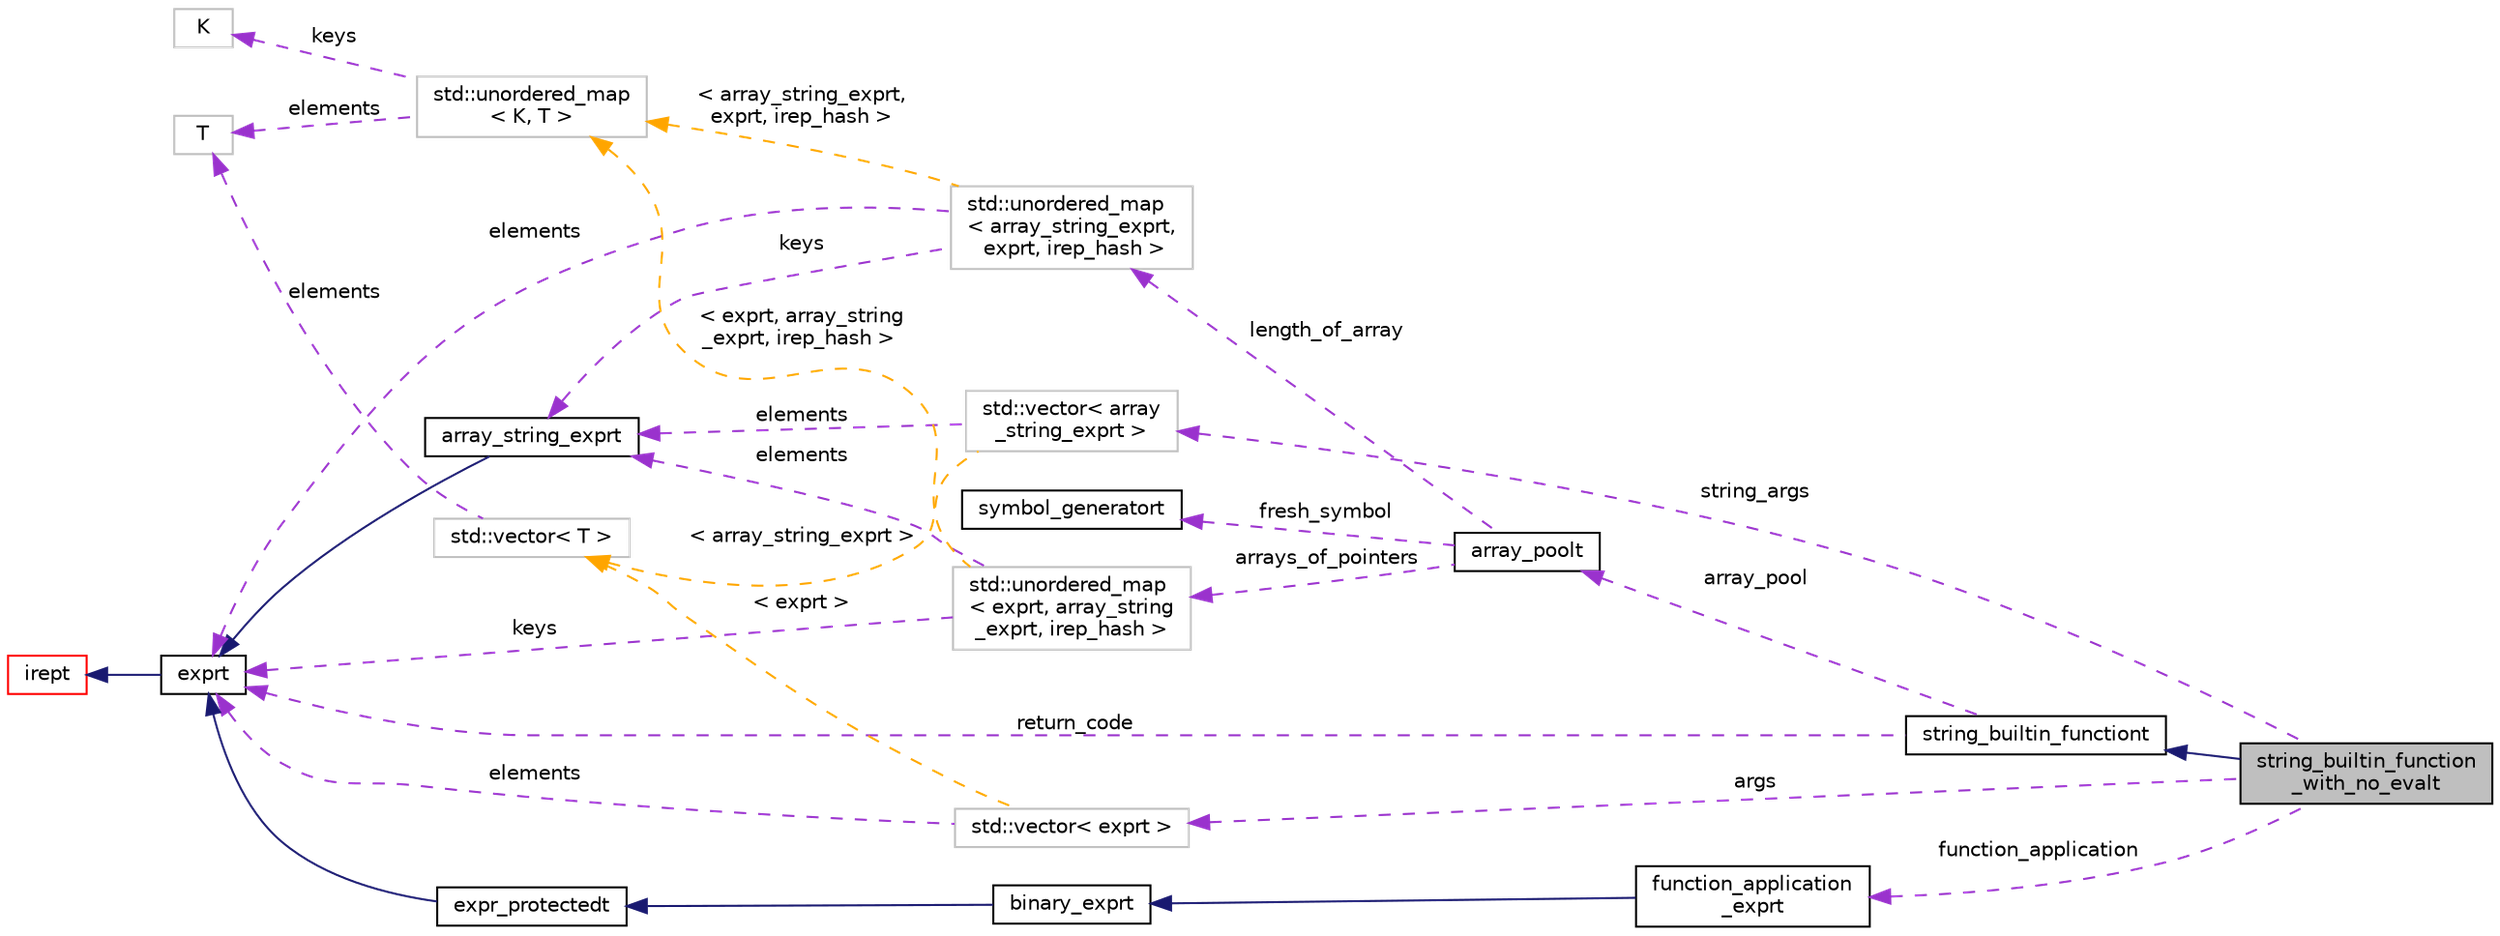 digraph "string_builtin_function_with_no_evalt"
{
 // LATEX_PDF_SIZE
  bgcolor="transparent";
  edge [fontname="Helvetica",fontsize="10",labelfontname="Helvetica",labelfontsize="10"];
  node [fontname="Helvetica",fontsize="10",shape=record];
  rankdir="LR";
  Node1 [label="string_builtin_function\l_with_no_evalt",height=0.2,width=0.4,color="black", fillcolor="grey75", style="filled", fontcolor="black",tooltip="Functions that are not yet supported in this class but are supported by string_constraint_generatort."];
  Node2 -> Node1 [dir="back",color="midnightblue",fontsize="10",style="solid",fontname="Helvetica"];
  Node2 [label="string_builtin_functiont",height=0.2,width=0.4,color="black",URL="$classstring__builtin__functiont.html",tooltip="Base class for string functions that are built in the solver."];
  Node3 -> Node2 [dir="back",color="darkorchid3",fontsize="10",style="dashed",label=" array_pool" ,fontname="Helvetica"];
  Node3 [label="array_poolt",height=0.2,width=0.4,color="black",URL="$classarray__poolt.html",tooltip="Correspondance between arrays and pointers string representations."];
  Node4 -> Node3 [dir="back",color="darkorchid3",fontsize="10",style="dashed",label=" arrays_of_pointers" ,fontname="Helvetica"];
  Node4 [label="std::unordered_map\l\< exprt, array_string\l_exprt, irep_hash \>",height=0.2,width=0.4,color="grey75",tooltip=" "];
  Node5 -> Node4 [dir="back",color="darkorchid3",fontsize="10",style="dashed",label=" elements" ,fontname="Helvetica"];
  Node5 [label="array_string_exprt",height=0.2,width=0.4,color="black",URL="$classarray__string__exprt.html",tooltip=" "];
  Node6 -> Node5 [dir="back",color="midnightblue",fontsize="10",style="solid",fontname="Helvetica"];
  Node6 [label="exprt",height=0.2,width=0.4,color="black",URL="$classexprt.html",tooltip="Base class for all expressions."];
  Node7 -> Node6 [dir="back",color="midnightblue",fontsize="10",style="solid",fontname="Helvetica"];
  Node7 [label="irept",height=0.2,width=0.4,color="red",URL="$classirept.html",tooltip="There are a large number of kinds of tree structured or tree-like data in CPROVER."];
  Node6 -> Node4 [dir="back",color="darkorchid3",fontsize="10",style="dashed",label=" keys" ,fontname="Helvetica"];
  Node16 -> Node4 [dir="back",color="orange",fontsize="10",style="dashed",label=" \< exprt, array_string\l_exprt, irep_hash \>" ,fontname="Helvetica"];
  Node16 [label="std::unordered_map\l\< K, T \>",height=0.2,width=0.4,color="grey75",tooltip="STL class."];
  Node17 -> Node16 [dir="back",color="darkorchid3",fontsize="10",style="dashed",label=" keys" ,fontname="Helvetica"];
  Node17 [label="K",height=0.2,width=0.4,color="grey75",tooltip=" "];
  Node13 -> Node16 [dir="back",color="darkorchid3",fontsize="10",style="dashed",label=" elements" ,fontname="Helvetica"];
  Node13 [label="T",height=0.2,width=0.4,color="grey75",tooltip=" "];
  Node18 -> Node3 [dir="back",color="darkorchid3",fontsize="10",style="dashed",label=" fresh_symbol" ,fontname="Helvetica"];
  Node18 [label="symbol_generatort",height=0.2,width=0.4,color="black",URL="$classsymbol__generatort.html",tooltip="Generation of fresh symbols of a given type."];
  Node19 -> Node3 [dir="back",color="darkorchid3",fontsize="10",style="dashed",label=" length_of_array" ,fontname="Helvetica"];
  Node19 [label="std::unordered_map\l\< array_string_exprt,\l exprt, irep_hash \>",height=0.2,width=0.4,color="grey75",tooltip=" "];
  Node5 -> Node19 [dir="back",color="darkorchid3",fontsize="10",style="dashed",label=" keys" ,fontname="Helvetica"];
  Node6 -> Node19 [dir="back",color="darkorchid3",fontsize="10",style="dashed",label=" elements" ,fontname="Helvetica"];
  Node16 -> Node19 [dir="back",color="orange",fontsize="10",style="dashed",label=" \< array_string_exprt,\l exprt, irep_hash \>" ,fontname="Helvetica"];
  Node6 -> Node2 [dir="back",color="darkorchid3",fontsize="10",style="dashed",label=" return_code" ,fontname="Helvetica"];
  Node20 -> Node1 [dir="back",color="darkorchid3",fontsize="10",style="dashed",label=" string_args" ,fontname="Helvetica"];
  Node20 [label="std::vector\< array\l_string_exprt \>",height=0.2,width=0.4,color="grey75",tooltip=" "];
  Node5 -> Node20 [dir="back",color="darkorchid3",fontsize="10",style="dashed",label=" elements" ,fontname="Helvetica"];
  Node12 -> Node20 [dir="back",color="orange",fontsize="10",style="dashed",label=" \< array_string_exprt \>" ,fontname="Helvetica"];
  Node12 [label="std::vector\< T \>",height=0.2,width=0.4,color="grey75",tooltip="STL class."];
  Node13 -> Node12 [dir="back",color="darkorchid3",fontsize="10",style="dashed",label=" elements" ,fontname="Helvetica"];
  Node21 -> Node1 [dir="back",color="darkorchid3",fontsize="10",style="dashed",label=" args" ,fontname="Helvetica"];
  Node21 [label="std::vector\< exprt \>",height=0.2,width=0.4,color="grey75",tooltip=" "];
  Node6 -> Node21 [dir="back",color="darkorchid3",fontsize="10",style="dashed",label=" elements" ,fontname="Helvetica"];
  Node12 -> Node21 [dir="back",color="orange",fontsize="10",style="dashed",label=" \< exprt \>" ,fontname="Helvetica"];
  Node22 -> Node1 [dir="back",color="darkorchid3",fontsize="10",style="dashed",label=" function_application" ,fontname="Helvetica"];
  Node22 [label="function_application\l_exprt",height=0.2,width=0.4,color="black",URL="$classfunction__application__exprt.html",tooltip="Application of (mathematical) function."];
  Node23 -> Node22 [dir="back",color="midnightblue",fontsize="10",style="solid",fontname="Helvetica"];
  Node23 [label="binary_exprt",height=0.2,width=0.4,color="black",URL="$classbinary__exprt.html",tooltip="A base class for binary expressions."];
  Node24 -> Node23 [dir="back",color="midnightblue",fontsize="10",style="solid",fontname="Helvetica"];
  Node24 [label="expr_protectedt",height=0.2,width=0.4,color="black",URL="$classexpr__protectedt.html",tooltip="Base class for all expressions."];
  Node6 -> Node24 [dir="back",color="midnightblue",fontsize="10",style="solid",fontname="Helvetica"];
}
